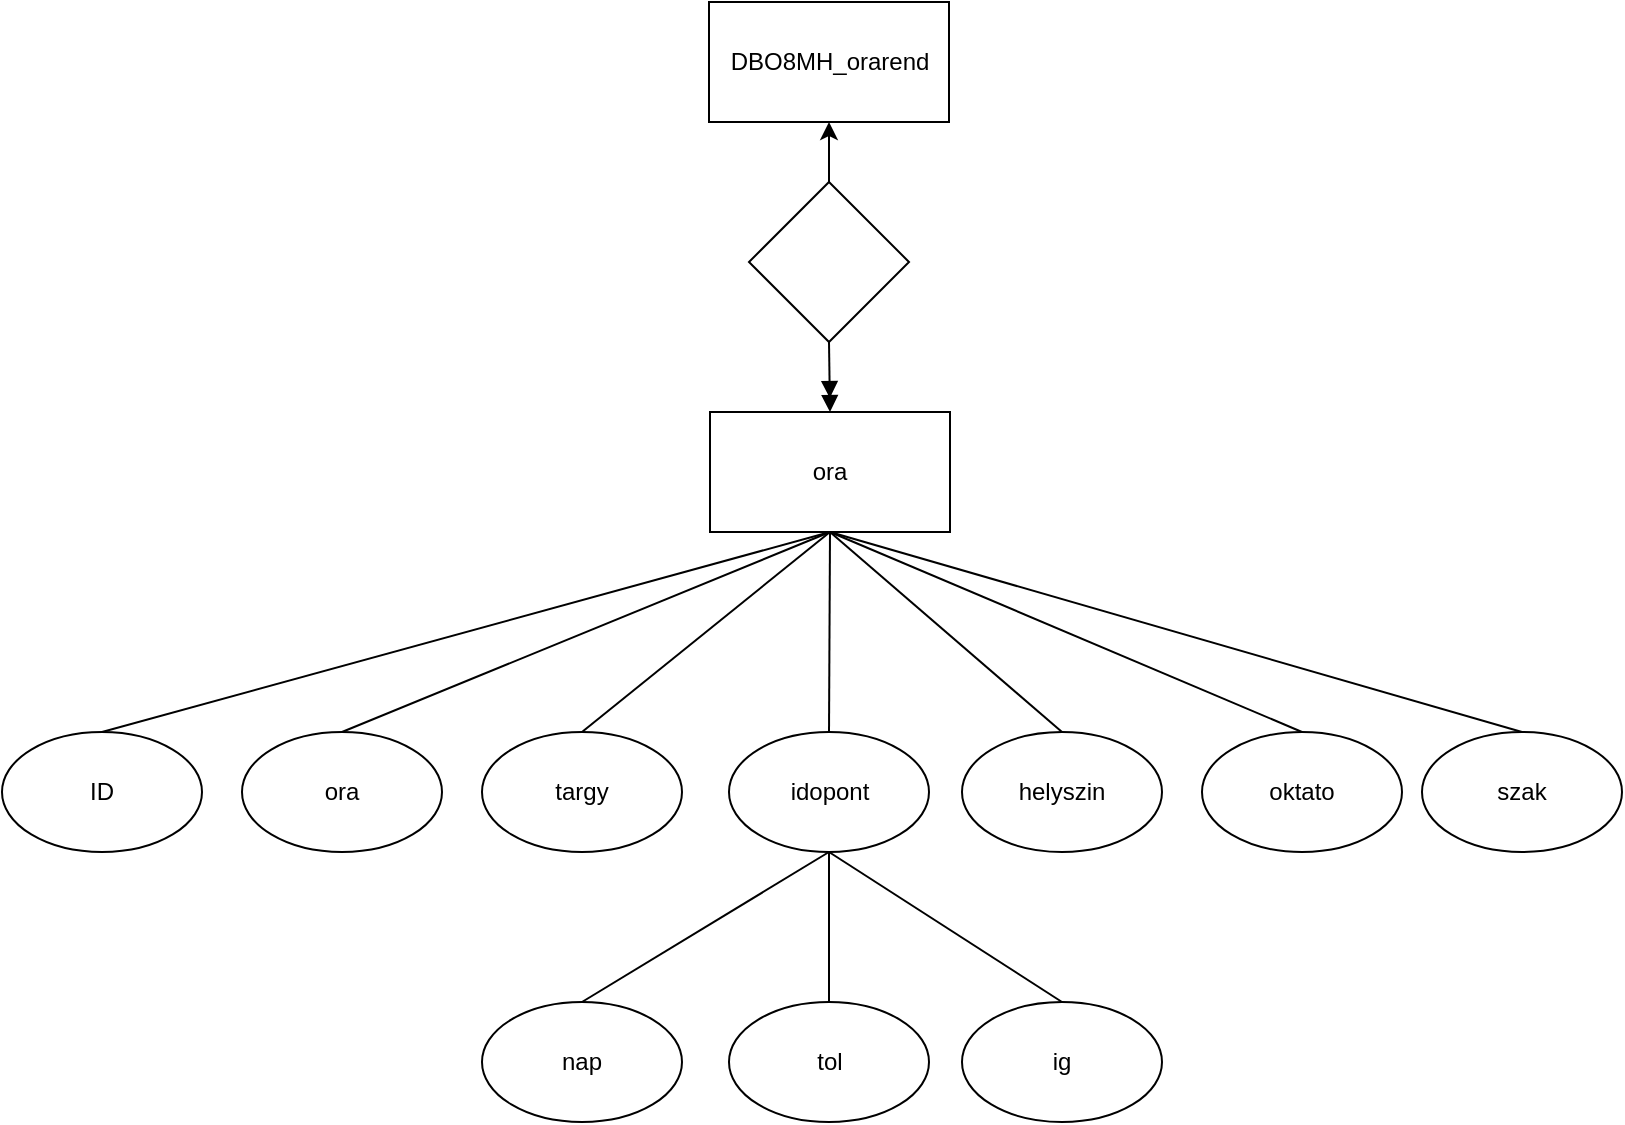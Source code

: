 <mxfile version="28.2.5">
  <diagram name="1 oldal" id="URV7jQeZcxRBz37cJSlC">
    <mxGraphModel dx="1699" dy="465" grid="1" gridSize="10" guides="1" tooltips="1" connect="1" arrows="1" fold="1" page="1" pageScale="1" pageWidth="827" pageHeight="1169" math="0" shadow="0">
      <root>
        <mxCell id="0" />
        <mxCell id="1" parent="0" />
        <mxCell id="-NdqAoLyErQ-obfh3Xrd-1" value="DBO8MH_orarend" style="rounded=0;whiteSpace=wrap;html=1;" vertex="1" parent="1">
          <mxGeometry x="343.5" y="40" width="120" height="60" as="geometry" />
        </mxCell>
        <mxCell id="-NdqAoLyErQ-obfh3Xrd-3" value="ID" style="ellipse;whiteSpace=wrap;html=1;" vertex="1" parent="1">
          <mxGeometry x="-10" y="405" width="100" height="60" as="geometry" />
        </mxCell>
        <mxCell id="-NdqAoLyErQ-obfh3Xrd-9" value="ora" style="ellipse;whiteSpace=wrap;html=1;" vertex="1" parent="1">
          <mxGeometry x="110" y="405" width="100" height="60" as="geometry" />
        </mxCell>
        <mxCell id="-NdqAoLyErQ-obfh3Xrd-10" value="targy" style="ellipse;whiteSpace=wrap;html=1;" vertex="1" parent="1">
          <mxGeometry x="230" y="405" width="100" height="60" as="geometry" />
        </mxCell>
        <mxCell id="-NdqAoLyErQ-obfh3Xrd-42" style="edgeStyle=none;rounded=0;orthogonalLoop=1;jettySize=auto;html=1;exitX=0.5;exitY=1;exitDx=0;exitDy=0;entryX=0.5;entryY=0;entryDx=0;entryDy=0;endArrow=none;endFill=0;" edge="1" parent="1" source="-NdqAoLyErQ-obfh3Xrd-11" target="-NdqAoLyErQ-obfh3Xrd-39">
          <mxGeometry relative="1" as="geometry" />
        </mxCell>
        <mxCell id="-NdqAoLyErQ-obfh3Xrd-43" style="edgeStyle=none;rounded=0;orthogonalLoop=1;jettySize=auto;html=1;exitX=0.5;exitY=1;exitDx=0;exitDy=0;entryX=0.5;entryY=0;entryDx=0;entryDy=0;endArrow=none;endFill=0;" edge="1" parent="1" source="-NdqAoLyErQ-obfh3Xrd-11" target="-NdqAoLyErQ-obfh3Xrd-40">
          <mxGeometry relative="1" as="geometry" />
        </mxCell>
        <mxCell id="-NdqAoLyErQ-obfh3Xrd-44" style="edgeStyle=none;rounded=0;orthogonalLoop=1;jettySize=auto;html=1;exitX=0.5;exitY=1;exitDx=0;exitDy=0;entryX=0.5;entryY=0;entryDx=0;entryDy=0;endArrow=none;endFill=0;" edge="1" parent="1" source="-NdqAoLyErQ-obfh3Xrd-11" target="-NdqAoLyErQ-obfh3Xrd-41">
          <mxGeometry relative="1" as="geometry" />
        </mxCell>
        <mxCell id="-NdqAoLyErQ-obfh3Xrd-11" value="idopont" style="ellipse;whiteSpace=wrap;html=1;" vertex="1" parent="1">
          <mxGeometry x="353.5" y="405" width="100" height="60" as="geometry" />
        </mxCell>
        <mxCell id="-NdqAoLyErQ-obfh3Xrd-12" value="helyszin" style="ellipse;whiteSpace=wrap;html=1;" vertex="1" parent="1">
          <mxGeometry x="470" y="405" width="100" height="60" as="geometry" />
        </mxCell>
        <mxCell id="-NdqAoLyErQ-obfh3Xrd-13" value="oktato" style="ellipse;whiteSpace=wrap;html=1;" vertex="1" parent="1">
          <mxGeometry x="590" y="405" width="100" height="60" as="geometry" />
        </mxCell>
        <mxCell id="-NdqAoLyErQ-obfh3Xrd-14" value="szak" style="ellipse;whiteSpace=wrap;html=1;" vertex="1" parent="1">
          <mxGeometry x="700" y="405" width="100" height="60" as="geometry" />
        </mxCell>
        <mxCell id="-NdqAoLyErQ-obfh3Xrd-31" style="edgeStyle=none;rounded=0;orthogonalLoop=1;jettySize=auto;html=1;exitX=0.5;exitY=1;exitDx=0;exitDy=0;entryX=0.5;entryY=0;entryDx=0;entryDy=0;endArrow=none;endFill=0;" edge="1" parent="1" source="-NdqAoLyErQ-obfh3Xrd-23" target="-NdqAoLyErQ-obfh3Xrd-3">
          <mxGeometry relative="1" as="geometry" />
        </mxCell>
        <mxCell id="-NdqAoLyErQ-obfh3Xrd-32" style="edgeStyle=none;rounded=0;orthogonalLoop=1;jettySize=auto;html=1;exitX=0.5;exitY=1;exitDx=0;exitDy=0;entryX=0.5;entryY=0;entryDx=0;entryDy=0;endArrow=none;endFill=0;" edge="1" parent="1" source="-NdqAoLyErQ-obfh3Xrd-23" target="-NdqAoLyErQ-obfh3Xrd-9">
          <mxGeometry relative="1" as="geometry" />
        </mxCell>
        <mxCell id="-NdqAoLyErQ-obfh3Xrd-33" style="edgeStyle=none;rounded=0;orthogonalLoop=1;jettySize=auto;html=1;exitX=0.5;exitY=1;exitDx=0;exitDy=0;entryX=0.5;entryY=0;entryDx=0;entryDy=0;endArrow=none;endFill=0;" edge="1" parent="1" source="-NdqAoLyErQ-obfh3Xrd-23" target="-NdqAoLyErQ-obfh3Xrd-10">
          <mxGeometry relative="1" as="geometry" />
        </mxCell>
        <mxCell id="-NdqAoLyErQ-obfh3Xrd-34" style="edgeStyle=none;rounded=0;orthogonalLoop=1;jettySize=auto;html=1;exitX=0.5;exitY=1;exitDx=0;exitDy=0;entryX=0.5;entryY=0;entryDx=0;entryDy=0;endArrow=none;endFill=0;" edge="1" parent="1" source="-NdqAoLyErQ-obfh3Xrd-23" target="-NdqAoLyErQ-obfh3Xrd-11">
          <mxGeometry relative="1" as="geometry" />
        </mxCell>
        <mxCell id="-NdqAoLyErQ-obfh3Xrd-35" style="edgeStyle=none;rounded=0;orthogonalLoop=1;jettySize=auto;html=1;exitX=0.5;exitY=1;exitDx=0;exitDy=0;entryX=0.5;entryY=0;entryDx=0;entryDy=0;endArrow=none;endFill=0;" edge="1" parent="1" source="-NdqAoLyErQ-obfh3Xrd-23" target="-NdqAoLyErQ-obfh3Xrd-12">
          <mxGeometry relative="1" as="geometry" />
        </mxCell>
        <mxCell id="-NdqAoLyErQ-obfh3Xrd-37" style="edgeStyle=none;rounded=0;orthogonalLoop=1;jettySize=auto;html=1;exitX=0.5;exitY=1;exitDx=0;exitDy=0;entryX=0.5;entryY=0;entryDx=0;entryDy=0;endArrow=none;endFill=0;" edge="1" parent="1" source="-NdqAoLyErQ-obfh3Xrd-23" target="-NdqAoLyErQ-obfh3Xrd-13">
          <mxGeometry relative="1" as="geometry" />
        </mxCell>
        <mxCell id="-NdqAoLyErQ-obfh3Xrd-38" style="edgeStyle=none;rounded=0;orthogonalLoop=1;jettySize=auto;html=1;exitX=0.5;exitY=1;exitDx=0;exitDy=0;entryX=0.5;entryY=0;entryDx=0;entryDy=0;endArrow=none;endFill=0;" edge="1" parent="1" source="-NdqAoLyErQ-obfh3Xrd-23" target="-NdqAoLyErQ-obfh3Xrd-14">
          <mxGeometry relative="1" as="geometry" />
        </mxCell>
        <mxCell id="-NdqAoLyErQ-obfh3Xrd-23" value="ora" style="rounded=0;whiteSpace=wrap;html=1;" vertex="1" parent="1">
          <mxGeometry x="344" y="245" width="120" height="60" as="geometry" />
        </mxCell>
        <mxCell id="-NdqAoLyErQ-obfh3Xrd-28" style="edgeStyle=orthogonalEdgeStyle;rounded=0;orthogonalLoop=1;jettySize=auto;html=1;exitX=0.5;exitY=1;exitDx=0;exitDy=0;entryX=0.5;entryY=0;entryDx=0;entryDy=0;endArrow=doubleBlock;endFill=1;" edge="1" parent="1" source="-NdqAoLyErQ-obfh3Xrd-26" target="-NdqAoLyErQ-obfh3Xrd-23">
          <mxGeometry relative="1" as="geometry" />
        </mxCell>
        <mxCell id="-NdqAoLyErQ-obfh3Xrd-45" style="edgeStyle=none;rounded=0;orthogonalLoop=1;jettySize=auto;html=1;exitX=0.5;exitY=0;exitDx=0;exitDy=0;entryX=0.5;entryY=1;entryDx=0;entryDy=0;" edge="1" parent="1" source="-NdqAoLyErQ-obfh3Xrd-26" target="-NdqAoLyErQ-obfh3Xrd-1">
          <mxGeometry relative="1" as="geometry" />
        </mxCell>
        <mxCell id="-NdqAoLyErQ-obfh3Xrd-26" value="" style="rhombus;whiteSpace=wrap;html=1;" vertex="1" parent="1">
          <mxGeometry x="363.5" y="130" width="80" height="80" as="geometry" />
        </mxCell>
        <mxCell id="-NdqAoLyErQ-obfh3Xrd-39" value="nap" style="ellipse;whiteSpace=wrap;html=1;" vertex="1" parent="1">
          <mxGeometry x="230" y="540" width="100" height="60" as="geometry" />
        </mxCell>
        <mxCell id="-NdqAoLyErQ-obfh3Xrd-40" value="tol" style="ellipse;whiteSpace=wrap;html=1;" vertex="1" parent="1">
          <mxGeometry x="353.5" y="540" width="100" height="60" as="geometry" />
        </mxCell>
        <mxCell id="-NdqAoLyErQ-obfh3Xrd-41" value="ig" style="ellipse;whiteSpace=wrap;html=1;" vertex="1" parent="1">
          <mxGeometry x="470" y="540" width="100" height="60" as="geometry" />
        </mxCell>
      </root>
    </mxGraphModel>
  </diagram>
</mxfile>

